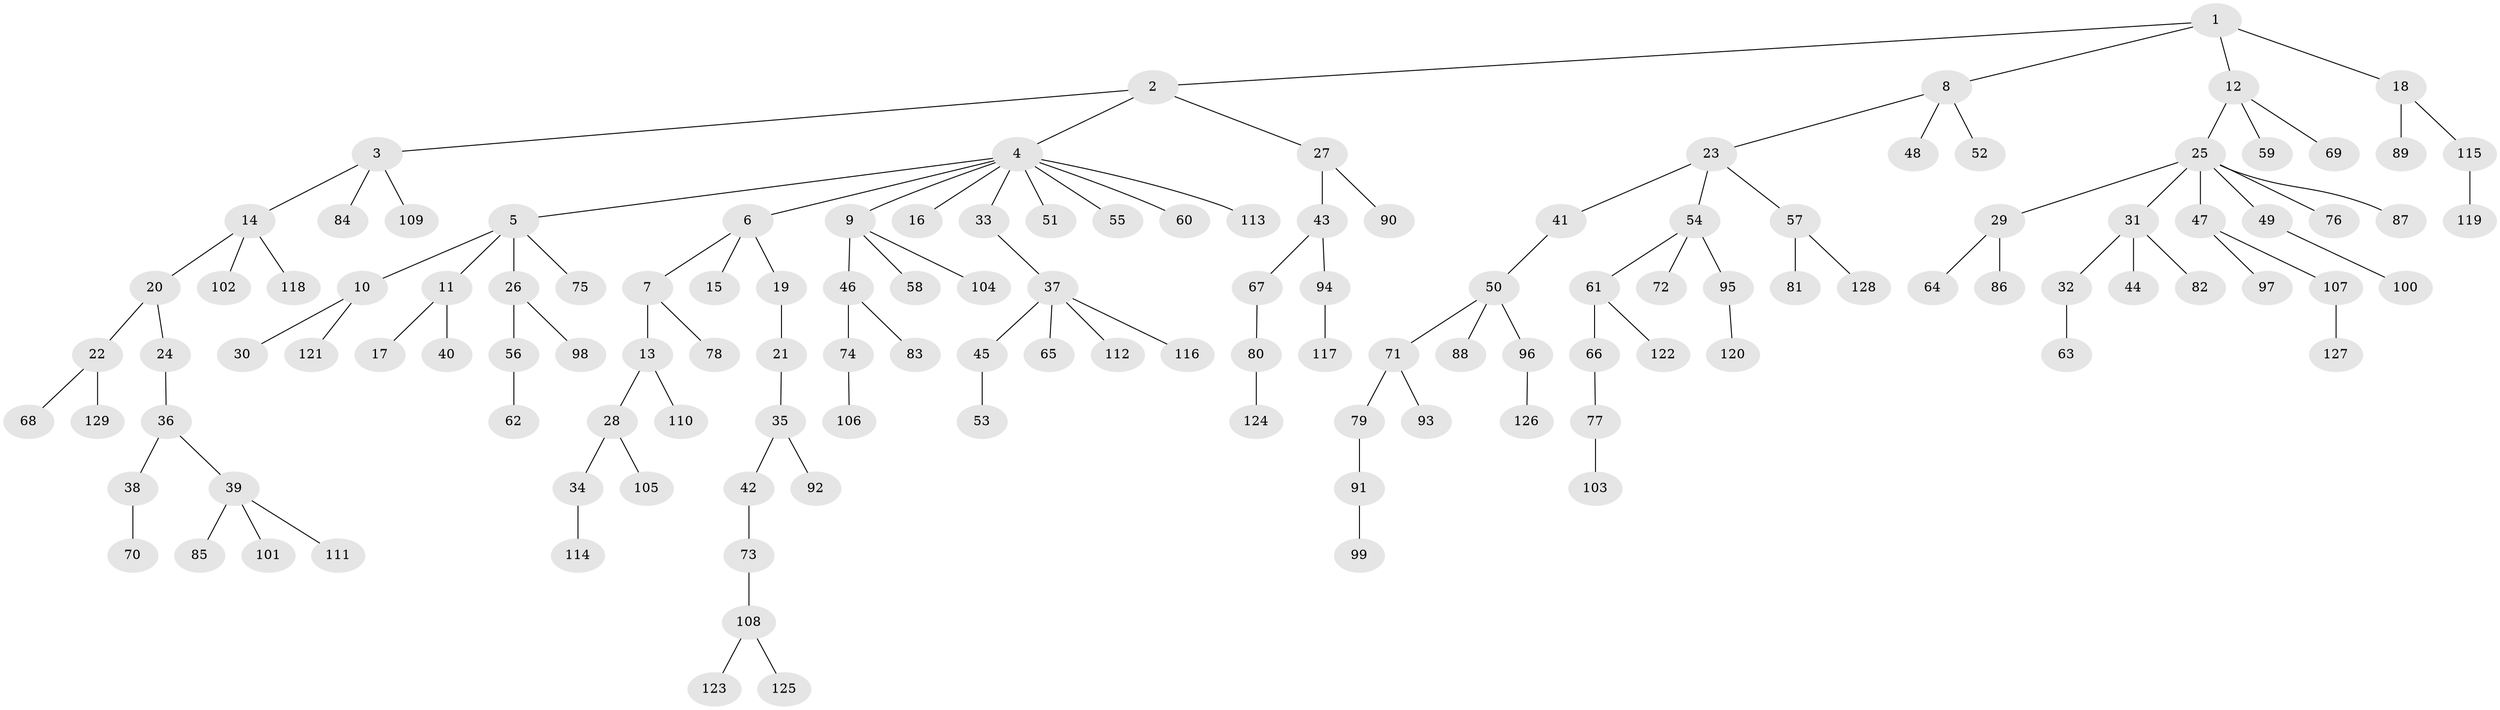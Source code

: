 // coarse degree distribution, {5: 0.043478260869565216, 12: 0.010869565217391304, 3: 0.11956521739130435, 6: 0.021739130434782608, 4: 0.03260869565217391, 2: 0.17391304347826086, 1: 0.5869565217391305, 7: 0.010869565217391304}
// Generated by graph-tools (version 1.1) at 2025/42/03/06/25 10:42:05]
// undirected, 129 vertices, 128 edges
graph export_dot {
graph [start="1"]
  node [color=gray90,style=filled];
  1;
  2;
  3;
  4;
  5;
  6;
  7;
  8;
  9;
  10;
  11;
  12;
  13;
  14;
  15;
  16;
  17;
  18;
  19;
  20;
  21;
  22;
  23;
  24;
  25;
  26;
  27;
  28;
  29;
  30;
  31;
  32;
  33;
  34;
  35;
  36;
  37;
  38;
  39;
  40;
  41;
  42;
  43;
  44;
  45;
  46;
  47;
  48;
  49;
  50;
  51;
  52;
  53;
  54;
  55;
  56;
  57;
  58;
  59;
  60;
  61;
  62;
  63;
  64;
  65;
  66;
  67;
  68;
  69;
  70;
  71;
  72;
  73;
  74;
  75;
  76;
  77;
  78;
  79;
  80;
  81;
  82;
  83;
  84;
  85;
  86;
  87;
  88;
  89;
  90;
  91;
  92;
  93;
  94;
  95;
  96;
  97;
  98;
  99;
  100;
  101;
  102;
  103;
  104;
  105;
  106;
  107;
  108;
  109;
  110;
  111;
  112;
  113;
  114;
  115;
  116;
  117;
  118;
  119;
  120;
  121;
  122;
  123;
  124;
  125;
  126;
  127;
  128;
  129;
  1 -- 2;
  1 -- 8;
  1 -- 12;
  1 -- 18;
  2 -- 3;
  2 -- 4;
  2 -- 27;
  3 -- 14;
  3 -- 84;
  3 -- 109;
  4 -- 5;
  4 -- 6;
  4 -- 9;
  4 -- 16;
  4 -- 33;
  4 -- 51;
  4 -- 55;
  4 -- 60;
  4 -- 113;
  5 -- 10;
  5 -- 11;
  5 -- 26;
  5 -- 75;
  6 -- 7;
  6 -- 15;
  6 -- 19;
  7 -- 13;
  7 -- 78;
  8 -- 23;
  8 -- 48;
  8 -- 52;
  9 -- 46;
  9 -- 58;
  9 -- 104;
  10 -- 30;
  10 -- 121;
  11 -- 17;
  11 -- 40;
  12 -- 25;
  12 -- 59;
  12 -- 69;
  13 -- 28;
  13 -- 110;
  14 -- 20;
  14 -- 102;
  14 -- 118;
  18 -- 89;
  18 -- 115;
  19 -- 21;
  20 -- 22;
  20 -- 24;
  21 -- 35;
  22 -- 68;
  22 -- 129;
  23 -- 41;
  23 -- 54;
  23 -- 57;
  24 -- 36;
  25 -- 29;
  25 -- 31;
  25 -- 47;
  25 -- 49;
  25 -- 76;
  25 -- 87;
  26 -- 56;
  26 -- 98;
  27 -- 43;
  27 -- 90;
  28 -- 34;
  28 -- 105;
  29 -- 64;
  29 -- 86;
  31 -- 32;
  31 -- 44;
  31 -- 82;
  32 -- 63;
  33 -- 37;
  34 -- 114;
  35 -- 42;
  35 -- 92;
  36 -- 38;
  36 -- 39;
  37 -- 45;
  37 -- 65;
  37 -- 112;
  37 -- 116;
  38 -- 70;
  39 -- 85;
  39 -- 101;
  39 -- 111;
  41 -- 50;
  42 -- 73;
  43 -- 67;
  43 -- 94;
  45 -- 53;
  46 -- 74;
  46 -- 83;
  47 -- 97;
  47 -- 107;
  49 -- 100;
  50 -- 71;
  50 -- 88;
  50 -- 96;
  54 -- 61;
  54 -- 72;
  54 -- 95;
  56 -- 62;
  57 -- 81;
  57 -- 128;
  61 -- 66;
  61 -- 122;
  66 -- 77;
  67 -- 80;
  71 -- 79;
  71 -- 93;
  73 -- 108;
  74 -- 106;
  77 -- 103;
  79 -- 91;
  80 -- 124;
  91 -- 99;
  94 -- 117;
  95 -- 120;
  96 -- 126;
  107 -- 127;
  108 -- 123;
  108 -- 125;
  115 -- 119;
}
